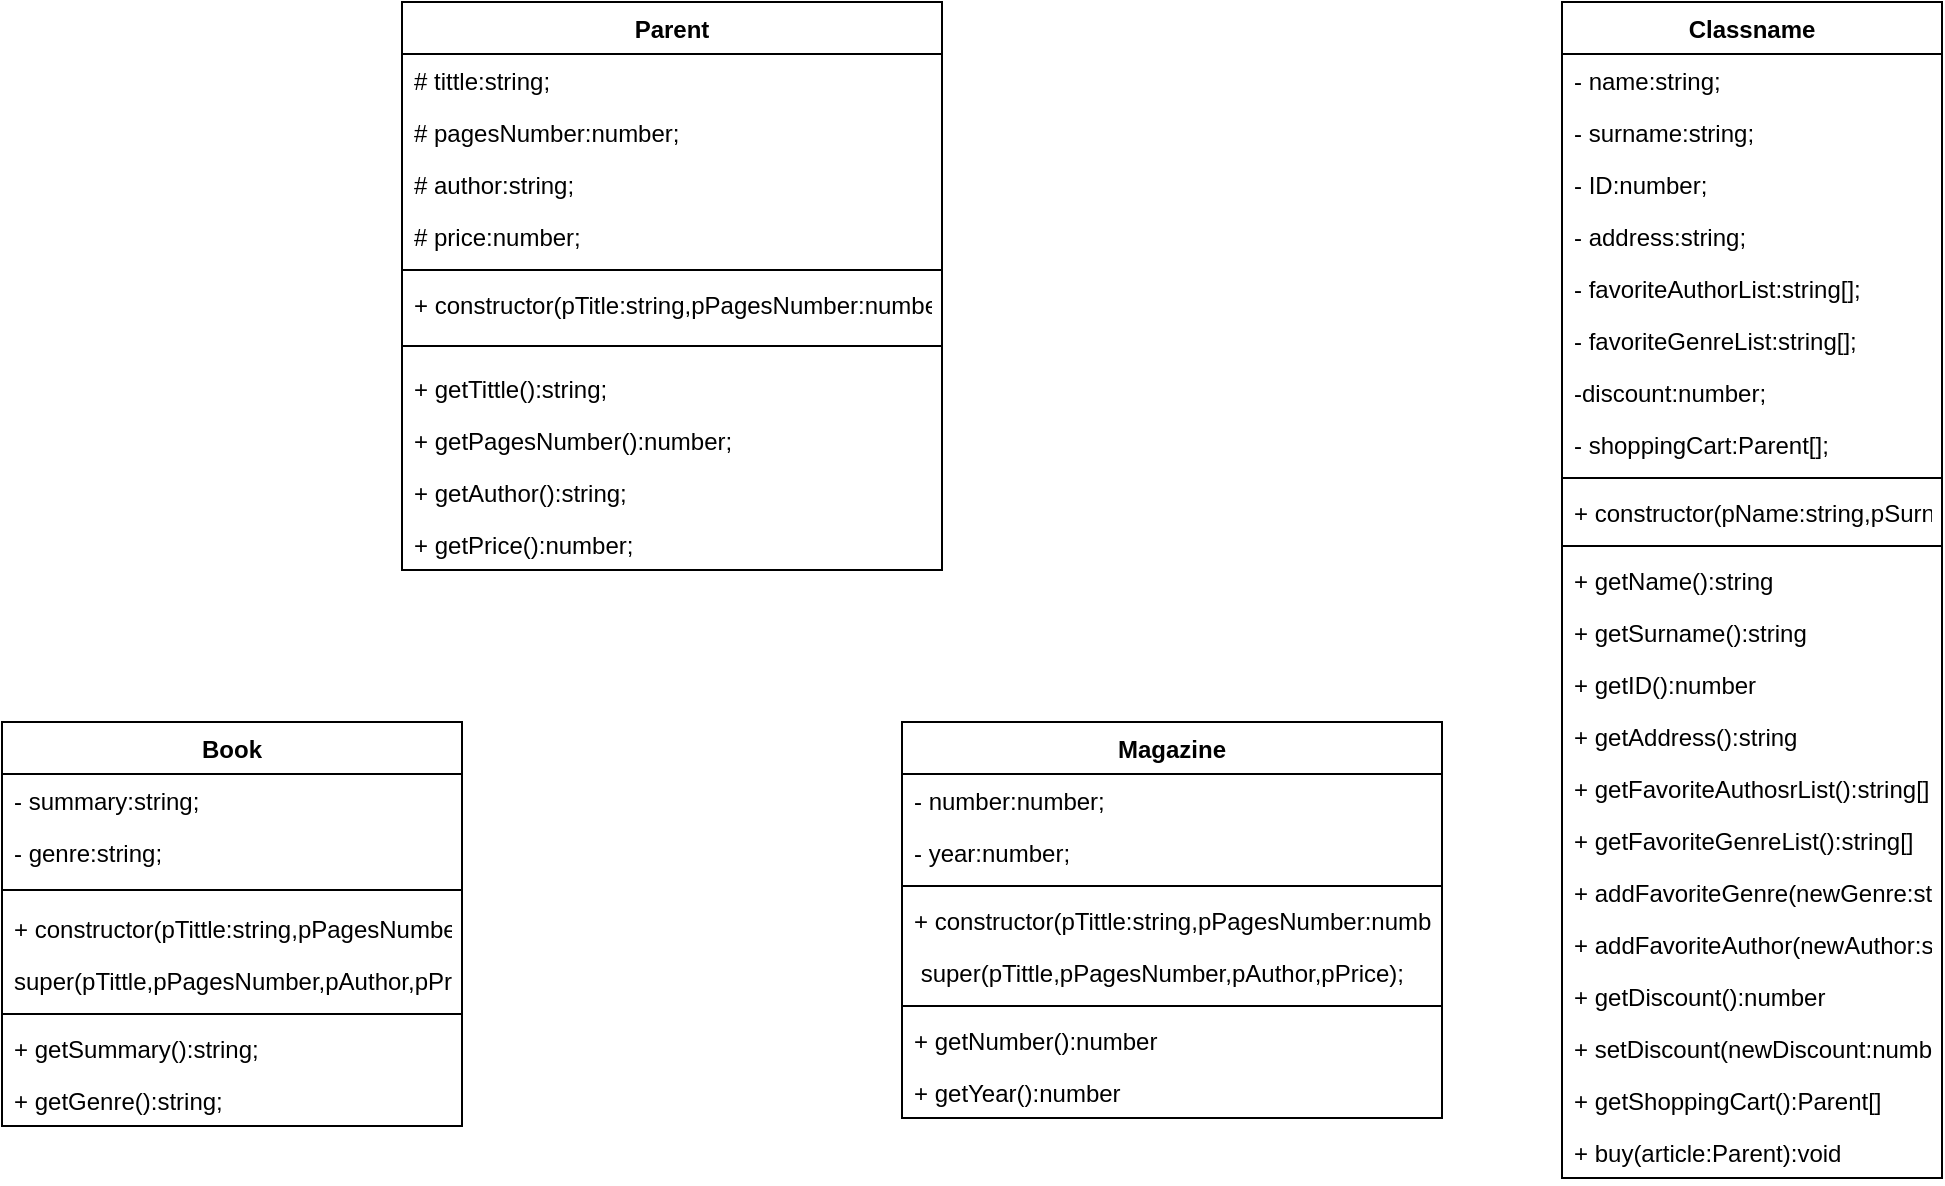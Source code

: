 <mxfile version="20.4.0" type="github">
  <diagram id="yd57geWrQfO_D2EMsrdI" name="Página-1">
    <mxGraphModel dx="1662" dy="786" grid="1" gridSize="10" guides="1" tooltips="1" connect="1" arrows="1" fold="1" page="1" pageScale="1" pageWidth="1200" pageHeight="1920" math="0" shadow="0">
      <root>
        <mxCell id="0" />
        <mxCell id="1" parent="0" />
        <mxCell id="crTrlhbwJg0vsD91Bo2z-1" value="Parent" style="swimlane;fontStyle=1;align=center;verticalAlign=top;childLayout=stackLayout;horizontal=1;startSize=26;horizontalStack=0;resizeParent=1;resizeParentMax=0;resizeLast=0;collapsible=1;marginBottom=0;" vertex="1" parent="1">
          <mxGeometry x="270" y="40" width="270" height="284" as="geometry" />
        </mxCell>
        <mxCell id="crTrlhbwJg0vsD91Bo2z-2" value="# tittle:string;" style="text;strokeColor=none;fillColor=none;align=left;verticalAlign=top;spacingLeft=4;spacingRight=4;overflow=hidden;rotatable=0;points=[[0,0.5],[1,0.5]];portConstraint=eastwest;" vertex="1" parent="crTrlhbwJg0vsD91Bo2z-1">
          <mxGeometry y="26" width="270" height="26" as="geometry" />
        </mxCell>
        <mxCell id="crTrlhbwJg0vsD91Bo2z-18" value="# pagesNumber:number;" style="text;strokeColor=none;fillColor=none;align=left;verticalAlign=top;spacingLeft=4;spacingRight=4;overflow=hidden;rotatable=0;points=[[0,0.5],[1,0.5]];portConstraint=eastwest;" vertex="1" parent="crTrlhbwJg0vsD91Bo2z-1">
          <mxGeometry y="52" width="270" height="26" as="geometry" />
        </mxCell>
        <mxCell id="crTrlhbwJg0vsD91Bo2z-17" value="# author:string;" style="text;strokeColor=none;fillColor=none;align=left;verticalAlign=top;spacingLeft=4;spacingRight=4;overflow=hidden;rotatable=0;points=[[0,0.5],[1,0.5]];portConstraint=eastwest;" vertex="1" parent="crTrlhbwJg0vsD91Bo2z-1">
          <mxGeometry y="78" width="270" height="26" as="geometry" />
        </mxCell>
        <mxCell id="crTrlhbwJg0vsD91Bo2z-20" value="# price:number;" style="text;strokeColor=none;fillColor=none;align=left;verticalAlign=top;spacingLeft=4;spacingRight=4;overflow=hidden;rotatable=0;points=[[0,0.5],[1,0.5]];portConstraint=eastwest;" vertex="1" parent="crTrlhbwJg0vsD91Bo2z-1">
          <mxGeometry y="104" width="270" height="26" as="geometry" />
        </mxCell>
        <mxCell id="crTrlhbwJg0vsD91Bo2z-3" value="" style="line;strokeWidth=1;fillColor=none;align=left;verticalAlign=middle;spacingTop=-1;spacingLeft=3;spacingRight=3;rotatable=0;labelPosition=right;points=[];portConstraint=eastwest;strokeColor=inherit;" vertex="1" parent="crTrlhbwJg0vsD91Bo2z-1">
          <mxGeometry y="130" width="270" height="8" as="geometry" />
        </mxCell>
        <mxCell id="crTrlhbwJg0vsD91Bo2z-4" value="+ constructor(pTitle:string,pPagesNumber:number,pAuthor:string,pPrice:number)" style="text;strokeColor=none;fillColor=none;align=left;verticalAlign=top;spacingLeft=4;spacingRight=4;overflow=hidden;rotatable=0;points=[[0,0.5],[1,0.5]];portConstraint=eastwest;" vertex="1" parent="crTrlhbwJg0vsD91Bo2z-1">
          <mxGeometry y="138" width="270" height="26" as="geometry" />
        </mxCell>
        <mxCell id="crTrlhbwJg0vsD91Bo2z-26" value="" style="line;strokeWidth=1;fillColor=none;align=left;verticalAlign=middle;spacingTop=-1;spacingLeft=3;spacingRight=3;rotatable=0;labelPosition=right;points=[];portConstraint=eastwest;strokeColor=inherit;" vertex="1" parent="crTrlhbwJg0vsD91Bo2z-1">
          <mxGeometry y="164" width="270" height="16" as="geometry" />
        </mxCell>
        <mxCell id="crTrlhbwJg0vsD91Bo2z-24" value="+ getTittle():string;" style="text;strokeColor=none;fillColor=none;align=left;verticalAlign=top;spacingLeft=4;spacingRight=4;overflow=hidden;rotatable=0;points=[[0,0.5],[1,0.5]];portConstraint=eastwest;" vertex="1" parent="crTrlhbwJg0vsD91Bo2z-1">
          <mxGeometry y="180" width="270" height="26" as="geometry" />
        </mxCell>
        <mxCell id="crTrlhbwJg0vsD91Bo2z-29" value="+ getPagesNumber():number;" style="text;strokeColor=none;fillColor=none;align=left;verticalAlign=top;spacingLeft=4;spacingRight=4;overflow=hidden;rotatable=0;points=[[0,0.5],[1,0.5]];portConstraint=eastwest;" vertex="1" parent="crTrlhbwJg0vsD91Bo2z-1">
          <mxGeometry y="206" width="270" height="26" as="geometry" />
        </mxCell>
        <mxCell id="crTrlhbwJg0vsD91Bo2z-28" value="+ getAuthor():string;" style="text;strokeColor=none;fillColor=none;align=left;verticalAlign=top;spacingLeft=4;spacingRight=4;overflow=hidden;rotatable=0;points=[[0,0.5],[1,0.5]];portConstraint=eastwest;" vertex="1" parent="crTrlhbwJg0vsD91Bo2z-1">
          <mxGeometry y="232" width="270" height="26" as="geometry" />
        </mxCell>
        <mxCell id="crTrlhbwJg0vsD91Bo2z-21" value="+ getPrice():number;" style="text;strokeColor=none;fillColor=none;align=left;verticalAlign=top;spacingLeft=4;spacingRight=4;overflow=hidden;rotatable=0;points=[[0,0.5],[1,0.5]];portConstraint=eastwest;" vertex="1" parent="crTrlhbwJg0vsD91Bo2z-1">
          <mxGeometry y="258" width="270" height="26" as="geometry" />
        </mxCell>
        <mxCell id="crTrlhbwJg0vsD91Bo2z-5" value="Book" style="swimlane;fontStyle=1;align=center;verticalAlign=top;childLayout=stackLayout;horizontal=1;startSize=26;horizontalStack=0;resizeParent=1;resizeParentMax=0;resizeLast=0;collapsible=1;marginBottom=0;" vertex="1" parent="1">
          <mxGeometry x="70" y="400" width="230" height="202" as="geometry" />
        </mxCell>
        <mxCell id="crTrlhbwJg0vsD91Bo2z-30" value="- summary:string;" style="text;strokeColor=none;fillColor=none;align=left;verticalAlign=top;spacingLeft=4;spacingRight=4;overflow=hidden;rotatable=0;points=[[0,0.5],[1,0.5]];portConstraint=eastwest;" vertex="1" parent="crTrlhbwJg0vsD91Bo2z-5">
          <mxGeometry y="26" width="230" height="26" as="geometry" />
        </mxCell>
        <mxCell id="crTrlhbwJg0vsD91Bo2z-31" value="- genre:string;" style="text;strokeColor=none;fillColor=none;align=left;verticalAlign=top;spacingLeft=4;spacingRight=4;overflow=hidden;rotatable=0;points=[[0,0.5],[1,0.5]];portConstraint=eastwest;" vertex="1" parent="crTrlhbwJg0vsD91Bo2z-5">
          <mxGeometry y="52" width="230" height="26" as="geometry" />
        </mxCell>
        <mxCell id="crTrlhbwJg0vsD91Bo2z-49" value="" style="line;strokeWidth=1;fillColor=none;align=left;verticalAlign=middle;spacingTop=-1;spacingLeft=3;spacingRight=3;rotatable=0;labelPosition=right;points=[];portConstraint=eastwest;strokeColor=inherit;" vertex="1" parent="crTrlhbwJg0vsD91Bo2z-5">
          <mxGeometry y="78" width="230" height="12" as="geometry" />
        </mxCell>
        <mxCell id="crTrlhbwJg0vsD91Bo2z-32" value="+ constructor(pTittle:string,pPagesNumber:number,pAuthor:string,pPrice:number,pSummary:string,pGenre:string)" style="text;strokeColor=none;fillColor=none;align=left;verticalAlign=top;spacingLeft=4;spacingRight=4;overflow=hidden;rotatable=0;points=[[0,0.5],[1,0.5]];portConstraint=eastwest;" vertex="1" parent="crTrlhbwJg0vsD91Bo2z-5">
          <mxGeometry y="90" width="230" height="26" as="geometry" />
        </mxCell>
        <mxCell id="crTrlhbwJg0vsD91Bo2z-50" value="super(pTittle,pPagesNumber,pAuthor,pPrice);" style="text;strokeColor=none;fillColor=none;align=left;verticalAlign=top;spacingLeft=4;spacingRight=4;overflow=hidden;rotatable=0;points=[[0,0.5],[1,0.5]];portConstraint=eastwest;" vertex="1" parent="crTrlhbwJg0vsD91Bo2z-5">
          <mxGeometry y="116" width="230" height="26" as="geometry" />
        </mxCell>
        <mxCell id="crTrlhbwJg0vsD91Bo2z-7" value="" style="line;strokeWidth=1;fillColor=none;align=left;verticalAlign=middle;spacingTop=-1;spacingLeft=3;spacingRight=3;rotatable=0;labelPosition=right;points=[];portConstraint=eastwest;strokeColor=inherit;" vertex="1" parent="crTrlhbwJg0vsD91Bo2z-5">
          <mxGeometry y="142" width="230" height="8" as="geometry" />
        </mxCell>
        <mxCell id="crTrlhbwJg0vsD91Bo2z-8" value="+ getSummary():string;" style="text;strokeColor=none;fillColor=none;align=left;verticalAlign=top;spacingLeft=4;spacingRight=4;overflow=hidden;rotatable=0;points=[[0,0.5],[1,0.5]];portConstraint=eastwest;" vertex="1" parent="crTrlhbwJg0vsD91Bo2z-5">
          <mxGeometry y="150" width="230" height="26" as="geometry" />
        </mxCell>
        <mxCell id="crTrlhbwJg0vsD91Bo2z-36" value="+ getGenre():string;" style="text;strokeColor=none;fillColor=none;align=left;verticalAlign=top;spacingLeft=4;spacingRight=4;overflow=hidden;rotatable=0;points=[[0,0.5],[1,0.5]];portConstraint=eastwest;" vertex="1" parent="crTrlhbwJg0vsD91Bo2z-5">
          <mxGeometry y="176" width="230" height="26" as="geometry" />
        </mxCell>
        <mxCell id="crTrlhbwJg0vsD91Bo2z-9" value="Magazine" style="swimlane;fontStyle=1;align=center;verticalAlign=top;childLayout=stackLayout;horizontal=1;startSize=26;horizontalStack=0;resizeParent=1;resizeParentMax=0;resizeLast=0;collapsible=1;marginBottom=0;" vertex="1" parent="1">
          <mxGeometry x="520" y="400" width="270" height="198" as="geometry" />
        </mxCell>
        <mxCell id="crTrlhbwJg0vsD91Bo2z-33" value="- number:number;" style="text;strokeColor=none;fillColor=none;align=left;verticalAlign=top;spacingLeft=4;spacingRight=4;overflow=hidden;rotatable=0;points=[[0,0.5],[1,0.5]];portConstraint=eastwest;" vertex="1" parent="crTrlhbwJg0vsD91Bo2z-9">
          <mxGeometry y="26" width="270" height="26" as="geometry" />
        </mxCell>
        <mxCell id="crTrlhbwJg0vsD91Bo2z-10" value="- year:number;" style="text;strokeColor=none;fillColor=none;align=left;verticalAlign=top;spacingLeft=4;spacingRight=4;overflow=hidden;rotatable=0;points=[[0,0.5],[1,0.5]];portConstraint=eastwest;" vertex="1" parent="crTrlhbwJg0vsD91Bo2z-9">
          <mxGeometry y="52" width="270" height="26" as="geometry" />
        </mxCell>
        <mxCell id="crTrlhbwJg0vsD91Bo2z-11" value="" style="line;strokeWidth=1;fillColor=none;align=left;verticalAlign=middle;spacingTop=-1;spacingLeft=3;spacingRight=3;rotatable=0;labelPosition=right;points=[];portConstraint=eastwest;strokeColor=inherit;" vertex="1" parent="crTrlhbwJg0vsD91Bo2z-9">
          <mxGeometry y="78" width="270" height="8" as="geometry" />
        </mxCell>
        <mxCell id="crTrlhbwJg0vsD91Bo2z-12" value="+ constructor(pTittle:string,pPagesNumber:number,pAuthor:string,pPrice:number,pSummary:string,pGenre:string)" style="text;strokeColor=none;fillColor=none;align=left;verticalAlign=top;spacingLeft=4;spacingRight=4;overflow=hidden;rotatable=0;points=[[0,0.5],[1,0.5]];portConstraint=eastwest;" vertex="1" parent="crTrlhbwJg0vsD91Bo2z-9">
          <mxGeometry y="86" width="270" height="26" as="geometry" />
        </mxCell>
        <mxCell id="crTrlhbwJg0vsD91Bo2z-52" value=" super(pTittle,pPagesNumber,pAuthor,pPrice);" style="text;strokeColor=none;fillColor=none;align=left;verticalAlign=top;spacingLeft=4;spacingRight=4;overflow=hidden;rotatable=0;points=[[0,0.5],[1,0.5]];portConstraint=eastwest;" vertex="1" parent="crTrlhbwJg0vsD91Bo2z-9">
          <mxGeometry y="112" width="270" height="26" as="geometry" />
        </mxCell>
        <mxCell id="crTrlhbwJg0vsD91Bo2z-51" value="" style="line;strokeWidth=1;fillColor=none;align=left;verticalAlign=middle;spacingTop=-1;spacingLeft=3;spacingRight=3;rotatable=0;labelPosition=right;points=[];portConstraint=eastwest;strokeColor=inherit;" vertex="1" parent="crTrlhbwJg0vsD91Bo2z-9">
          <mxGeometry y="138" width="270" height="8" as="geometry" />
        </mxCell>
        <mxCell id="crTrlhbwJg0vsD91Bo2z-39" value="+ getNumber():number" style="text;strokeColor=none;fillColor=none;align=left;verticalAlign=top;spacingLeft=4;spacingRight=4;overflow=hidden;rotatable=0;points=[[0,0.5],[1,0.5]];portConstraint=eastwest;" vertex="1" parent="crTrlhbwJg0vsD91Bo2z-9">
          <mxGeometry y="146" width="270" height="26" as="geometry" />
        </mxCell>
        <mxCell id="crTrlhbwJg0vsD91Bo2z-41" value="+ getYear():number" style="text;strokeColor=none;fillColor=none;align=left;verticalAlign=top;spacingLeft=4;spacingRight=4;overflow=hidden;rotatable=0;points=[[0,0.5],[1,0.5]];portConstraint=eastwest;" vertex="1" parent="crTrlhbwJg0vsD91Bo2z-9">
          <mxGeometry y="172" width="270" height="26" as="geometry" />
        </mxCell>
        <mxCell id="crTrlhbwJg0vsD91Bo2z-13" value="Classname" style="swimlane;fontStyle=1;align=center;verticalAlign=top;childLayout=stackLayout;horizontal=1;startSize=26;horizontalStack=0;resizeParent=1;resizeParentMax=0;resizeLast=0;collapsible=1;marginBottom=0;" vertex="1" parent="1">
          <mxGeometry x="850" y="40" width="190" height="588" as="geometry" />
        </mxCell>
        <mxCell id="crTrlhbwJg0vsD91Bo2z-14" value="- name:string;" style="text;strokeColor=none;fillColor=none;align=left;verticalAlign=top;spacingLeft=4;spacingRight=4;overflow=hidden;rotatable=0;points=[[0,0.5],[1,0.5]];portConstraint=eastwest;" vertex="1" parent="crTrlhbwJg0vsD91Bo2z-13">
          <mxGeometry y="26" width="190" height="26" as="geometry" />
        </mxCell>
        <mxCell id="crTrlhbwJg0vsD91Bo2z-44" value="- surname:string;" style="text;strokeColor=none;fillColor=none;align=left;verticalAlign=top;spacingLeft=4;spacingRight=4;overflow=hidden;rotatable=0;points=[[0,0.5],[1,0.5]];portConstraint=eastwest;" vertex="1" parent="crTrlhbwJg0vsD91Bo2z-13">
          <mxGeometry y="52" width="190" height="26" as="geometry" />
        </mxCell>
        <mxCell id="crTrlhbwJg0vsD91Bo2z-43" value="- ID:number;" style="text;strokeColor=none;fillColor=none;align=left;verticalAlign=top;spacingLeft=4;spacingRight=4;overflow=hidden;rotatable=0;points=[[0,0.5],[1,0.5]];portConstraint=eastwest;" vertex="1" parent="crTrlhbwJg0vsD91Bo2z-13">
          <mxGeometry y="78" width="190" height="26" as="geometry" />
        </mxCell>
        <mxCell id="crTrlhbwJg0vsD91Bo2z-42" value="- address:string;" style="text;strokeColor=none;fillColor=none;align=left;verticalAlign=top;spacingLeft=4;spacingRight=4;overflow=hidden;rotatable=0;points=[[0,0.5],[1,0.5]];portConstraint=eastwest;" vertex="1" parent="crTrlhbwJg0vsD91Bo2z-13">
          <mxGeometry y="104" width="190" height="26" as="geometry" />
        </mxCell>
        <mxCell id="crTrlhbwJg0vsD91Bo2z-53" value="- favoriteAuthorList:string[];" style="text;strokeColor=none;fillColor=none;align=left;verticalAlign=top;spacingLeft=4;spacingRight=4;overflow=hidden;rotatable=0;points=[[0,0.5],[1,0.5]];portConstraint=eastwest;" vertex="1" parent="crTrlhbwJg0vsD91Bo2z-13">
          <mxGeometry y="130" width="190" height="26" as="geometry" />
        </mxCell>
        <mxCell id="crTrlhbwJg0vsD91Bo2z-55" value="- favoriteGenreList:string[];" style="text;strokeColor=none;fillColor=none;align=left;verticalAlign=top;spacingLeft=4;spacingRight=4;overflow=hidden;rotatable=0;points=[[0,0.5],[1,0.5]];portConstraint=eastwest;" vertex="1" parent="crTrlhbwJg0vsD91Bo2z-13">
          <mxGeometry y="156" width="190" height="26" as="geometry" />
        </mxCell>
        <mxCell id="crTrlhbwJg0vsD91Bo2z-57" value="-discount:number;" style="text;strokeColor=none;fillColor=none;align=left;verticalAlign=top;spacingLeft=4;spacingRight=4;overflow=hidden;rotatable=0;points=[[0,0.5],[1,0.5]];portConstraint=eastwest;" vertex="1" parent="crTrlhbwJg0vsD91Bo2z-13">
          <mxGeometry y="182" width="190" height="26" as="geometry" />
        </mxCell>
        <mxCell id="crTrlhbwJg0vsD91Bo2z-58" value="- shoppingCart:Parent[];" style="text;strokeColor=none;fillColor=none;align=left;verticalAlign=top;spacingLeft=4;spacingRight=4;overflow=hidden;rotatable=0;points=[[0,0.5],[1,0.5]];portConstraint=eastwest;" vertex="1" parent="crTrlhbwJg0vsD91Bo2z-13">
          <mxGeometry y="208" width="190" height="26" as="geometry" />
        </mxCell>
        <mxCell id="crTrlhbwJg0vsD91Bo2z-59" value="" style="line;strokeWidth=1;fillColor=none;align=left;verticalAlign=middle;spacingTop=-1;spacingLeft=3;spacingRight=3;rotatable=0;labelPosition=right;points=[];portConstraint=eastwest;strokeColor=inherit;" vertex="1" parent="crTrlhbwJg0vsD91Bo2z-13">
          <mxGeometry y="234" width="190" height="8" as="geometry" />
        </mxCell>
        <mxCell id="crTrlhbwJg0vsD91Bo2z-56" value="+ constructor(pName:string,pSurname:string,pID:number,pAddress:string,pDiscount:number)" style="text;strokeColor=none;fillColor=none;align=left;verticalAlign=top;spacingLeft=4;spacingRight=4;overflow=hidden;rotatable=0;points=[[0,0.5],[1,0.5]];portConstraint=eastwest;" vertex="1" parent="crTrlhbwJg0vsD91Bo2z-13">
          <mxGeometry y="242" width="190" height="26" as="geometry" />
        </mxCell>
        <mxCell id="crTrlhbwJg0vsD91Bo2z-15" value="" style="line;strokeWidth=1;fillColor=none;align=left;verticalAlign=middle;spacingTop=-1;spacingLeft=3;spacingRight=3;rotatable=0;labelPosition=right;points=[];portConstraint=eastwest;strokeColor=inherit;" vertex="1" parent="crTrlhbwJg0vsD91Bo2z-13">
          <mxGeometry y="268" width="190" height="8" as="geometry" />
        </mxCell>
        <mxCell id="crTrlhbwJg0vsD91Bo2z-16" value="+ getName():string" style="text;strokeColor=none;fillColor=none;align=left;verticalAlign=top;spacingLeft=4;spacingRight=4;overflow=hidden;rotatable=0;points=[[0,0.5],[1,0.5]];portConstraint=eastwest;" vertex="1" parent="crTrlhbwJg0vsD91Bo2z-13">
          <mxGeometry y="276" width="190" height="26" as="geometry" />
        </mxCell>
        <mxCell id="crTrlhbwJg0vsD91Bo2z-60" value="+ getSurname():string" style="text;strokeColor=none;fillColor=none;align=left;verticalAlign=top;spacingLeft=4;spacingRight=4;overflow=hidden;rotatable=0;points=[[0,0.5],[1,0.5]];portConstraint=eastwest;" vertex="1" parent="crTrlhbwJg0vsD91Bo2z-13">
          <mxGeometry y="302" width="190" height="26" as="geometry" />
        </mxCell>
        <mxCell id="crTrlhbwJg0vsD91Bo2z-63" value="+ getID():number" style="text;strokeColor=none;fillColor=none;align=left;verticalAlign=top;spacingLeft=4;spacingRight=4;overflow=hidden;rotatable=0;points=[[0,0.5],[1,0.5]];portConstraint=eastwest;" vertex="1" parent="crTrlhbwJg0vsD91Bo2z-13">
          <mxGeometry y="328" width="190" height="26" as="geometry" />
        </mxCell>
        <mxCell id="crTrlhbwJg0vsD91Bo2z-62" value="+ getAddress():string" style="text;strokeColor=none;fillColor=none;align=left;verticalAlign=top;spacingLeft=4;spacingRight=4;overflow=hidden;rotatable=0;points=[[0,0.5],[1,0.5]];portConstraint=eastwest;" vertex="1" parent="crTrlhbwJg0vsD91Bo2z-13">
          <mxGeometry y="354" width="190" height="26" as="geometry" />
        </mxCell>
        <mxCell id="crTrlhbwJg0vsD91Bo2z-61" value="+ getFavoriteAuthosrList():string[]" style="text;strokeColor=none;fillColor=none;align=left;verticalAlign=top;spacingLeft=4;spacingRight=4;overflow=hidden;rotatable=0;points=[[0,0.5],[1,0.5]];portConstraint=eastwest;" vertex="1" parent="crTrlhbwJg0vsD91Bo2z-13">
          <mxGeometry y="380" width="190" height="26" as="geometry" />
        </mxCell>
        <mxCell id="crTrlhbwJg0vsD91Bo2z-46" value="+ getFavoriteGenreList():string[]" style="text;strokeColor=none;fillColor=none;align=left;verticalAlign=top;spacingLeft=4;spacingRight=4;overflow=hidden;rotatable=0;points=[[0,0.5],[1,0.5]];portConstraint=eastwest;" vertex="1" parent="crTrlhbwJg0vsD91Bo2z-13">
          <mxGeometry y="406" width="190" height="26" as="geometry" />
        </mxCell>
        <mxCell id="crTrlhbwJg0vsD91Bo2z-47" value="+ addFavoriteGenre(newGenre:string):void" style="text;strokeColor=none;fillColor=none;align=left;verticalAlign=top;spacingLeft=4;spacingRight=4;overflow=hidden;rotatable=0;points=[[0,0.5],[1,0.5]];portConstraint=eastwest;" vertex="1" parent="crTrlhbwJg0vsD91Bo2z-13">
          <mxGeometry y="432" width="190" height="26" as="geometry" />
        </mxCell>
        <mxCell id="crTrlhbwJg0vsD91Bo2z-45" value="+ addFavoriteAuthor(newAuthor:string):void" style="text;strokeColor=none;fillColor=none;align=left;verticalAlign=top;spacingLeft=4;spacingRight=4;overflow=hidden;rotatable=0;points=[[0,0.5],[1,0.5]];portConstraint=eastwest;" vertex="1" parent="crTrlhbwJg0vsD91Bo2z-13">
          <mxGeometry y="458" width="190" height="26" as="geometry" />
        </mxCell>
        <mxCell id="crTrlhbwJg0vsD91Bo2z-64" value="+ getDiscount():number" style="text;strokeColor=none;fillColor=none;align=left;verticalAlign=top;spacingLeft=4;spacingRight=4;overflow=hidden;rotatable=0;points=[[0,0.5],[1,0.5]];portConstraint=eastwest;" vertex="1" parent="crTrlhbwJg0vsD91Bo2z-13">
          <mxGeometry y="484" width="190" height="26" as="geometry" />
        </mxCell>
        <mxCell id="crTrlhbwJg0vsD91Bo2z-66" value="+ setDiscount(newDiscount:number):voi" style="text;strokeColor=none;fillColor=none;align=left;verticalAlign=top;spacingLeft=4;spacingRight=4;overflow=hidden;rotatable=0;points=[[0,0.5],[1,0.5]];portConstraint=eastwest;" vertex="1" parent="crTrlhbwJg0vsD91Bo2z-13">
          <mxGeometry y="510" width="190" height="26" as="geometry" />
        </mxCell>
        <mxCell id="crTrlhbwJg0vsD91Bo2z-68" value="+ getShoppingCart():Parent[]" style="text;strokeColor=none;fillColor=none;align=left;verticalAlign=top;spacingLeft=4;spacingRight=4;overflow=hidden;rotatable=0;points=[[0,0.5],[1,0.5]];portConstraint=eastwest;" vertex="1" parent="crTrlhbwJg0vsD91Bo2z-13">
          <mxGeometry y="536" width="190" height="26" as="geometry" />
        </mxCell>
        <mxCell id="crTrlhbwJg0vsD91Bo2z-67" value="+ buy(article:Parent):void" style="text;strokeColor=none;fillColor=none;align=left;verticalAlign=top;spacingLeft=4;spacingRight=4;overflow=hidden;rotatable=0;points=[[0,0.5],[1,0.5]];portConstraint=eastwest;" vertex="1" parent="crTrlhbwJg0vsD91Bo2z-13">
          <mxGeometry y="562" width="190" height="26" as="geometry" />
        </mxCell>
      </root>
    </mxGraphModel>
  </diagram>
</mxfile>
